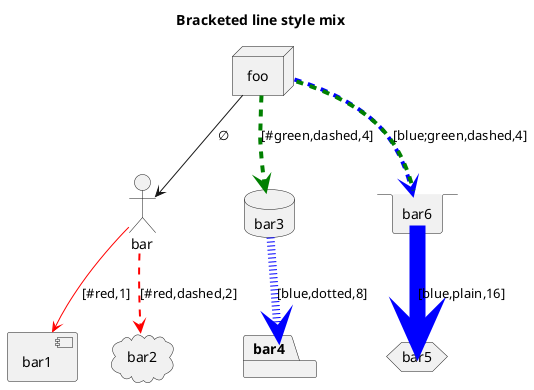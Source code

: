 @startuml
title Bracketed line style mix
node foo
actor bar
component bar1
cloud bar2
database bar3
package bar4
hexagon bar5
stack bar6
foo --> bar                             : ∅
bar -[#red,thickness=1]-> bar1          : [#red,1]
bar -[#red,dashed,thickness=2]-> bar2   : [#red,dashed,2]
foo -[#green,dashed,thickness=4]-> bar3 : [#green,dashed,4]
bar3 -[#blue,dotted,thickness=8]-> bar4  : [blue,dotted,8]
bar6 -[#blue,plain,thickness=16]-> bar5  : [blue,plain,16]
foo -[#blue;#green,dashed,thickness=4]-> bar6  : [blue;green,dashed,4]
@enduml